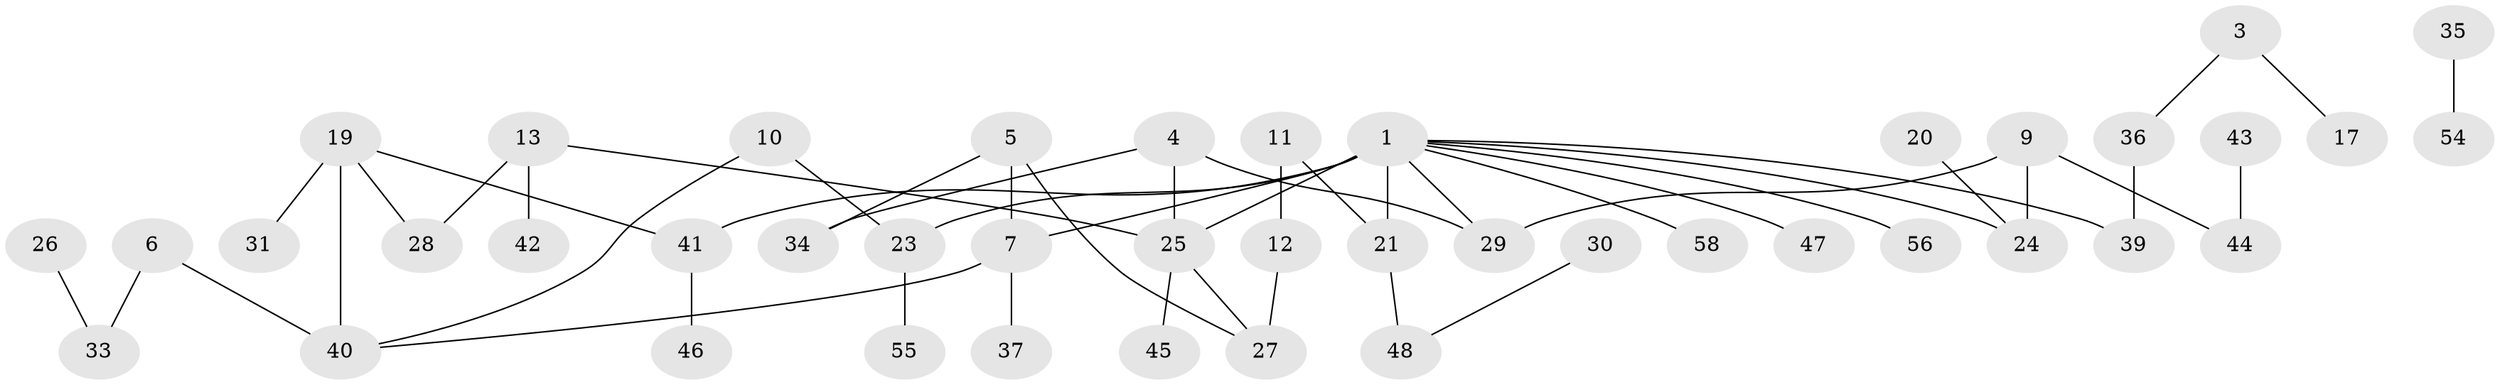 // original degree distribution, {2: 0.2773109243697479, 1: 0.3277310924369748, 3: 0.15126050420168066, 0: 0.11764705882352941, 4: 0.09243697478991597, 5: 0.025210084033613446, 6: 0.008403361344537815}
// Generated by graph-tools (version 1.1) at 2025/33/03/09/25 02:33:58]
// undirected, 43 vertices, 49 edges
graph export_dot {
graph [start="1"]
  node [color=gray90,style=filled];
  1;
  3;
  4;
  5;
  6;
  7;
  9;
  10;
  11;
  12;
  13;
  17;
  19;
  20;
  21;
  23;
  24;
  25;
  26;
  27;
  28;
  29;
  30;
  31;
  33;
  34;
  35;
  36;
  37;
  39;
  40;
  41;
  42;
  43;
  44;
  45;
  46;
  47;
  48;
  54;
  55;
  56;
  58;
  1 -- 7 [weight=1.0];
  1 -- 21 [weight=1.0];
  1 -- 23 [weight=3.0];
  1 -- 24 [weight=1.0];
  1 -- 25 [weight=2.0];
  1 -- 29 [weight=1.0];
  1 -- 39 [weight=1.0];
  1 -- 41 [weight=1.0];
  1 -- 47 [weight=1.0];
  1 -- 56 [weight=1.0];
  1 -- 58 [weight=1.0];
  3 -- 17 [weight=1.0];
  3 -- 36 [weight=1.0];
  4 -- 25 [weight=1.0];
  4 -- 29 [weight=1.0];
  4 -- 34 [weight=1.0];
  5 -- 7 [weight=1.0];
  5 -- 27 [weight=1.0];
  5 -- 34 [weight=1.0];
  6 -- 33 [weight=1.0];
  6 -- 40 [weight=1.0];
  7 -- 37 [weight=2.0];
  7 -- 40 [weight=1.0];
  9 -- 24 [weight=1.0];
  9 -- 29 [weight=2.0];
  9 -- 44 [weight=1.0];
  10 -- 23 [weight=1.0];
  10 -- 40 [weight=1.0];
  11 -- 12 [weight=2.0];
  11 -- 21 [weight=1.0];
  12 -- 27 [weight=1.0];
  13 -- 25 [weight=1.0];
  13 -- 28 [weight=1.0];
  13 -- 42 [weight=1.0];
  19 -- 28 [weight=1.0];
  19 -- 31 [weight=1.0];
  19 -- 40 [weight=2.0];
  19 -- 41 [weight=1.0];
  20 -- 24 [weight=1.0];
  21 -- 48 [weight=1.0];
  23 -- 55 [weight=1.0];
  25 -- 27 [weight=1.0];
  25 -- 45 [weight=1.0];
  26 -- 33 [weight=1.0];
  30 -- 48 [weight=1.0];
  35 -- 54 [weight=1.0];
  36 -- 39 [weight=1.0];
  41 -- 46 [weight=1.0];
  43 -- 44 [weight=1.0];
}

